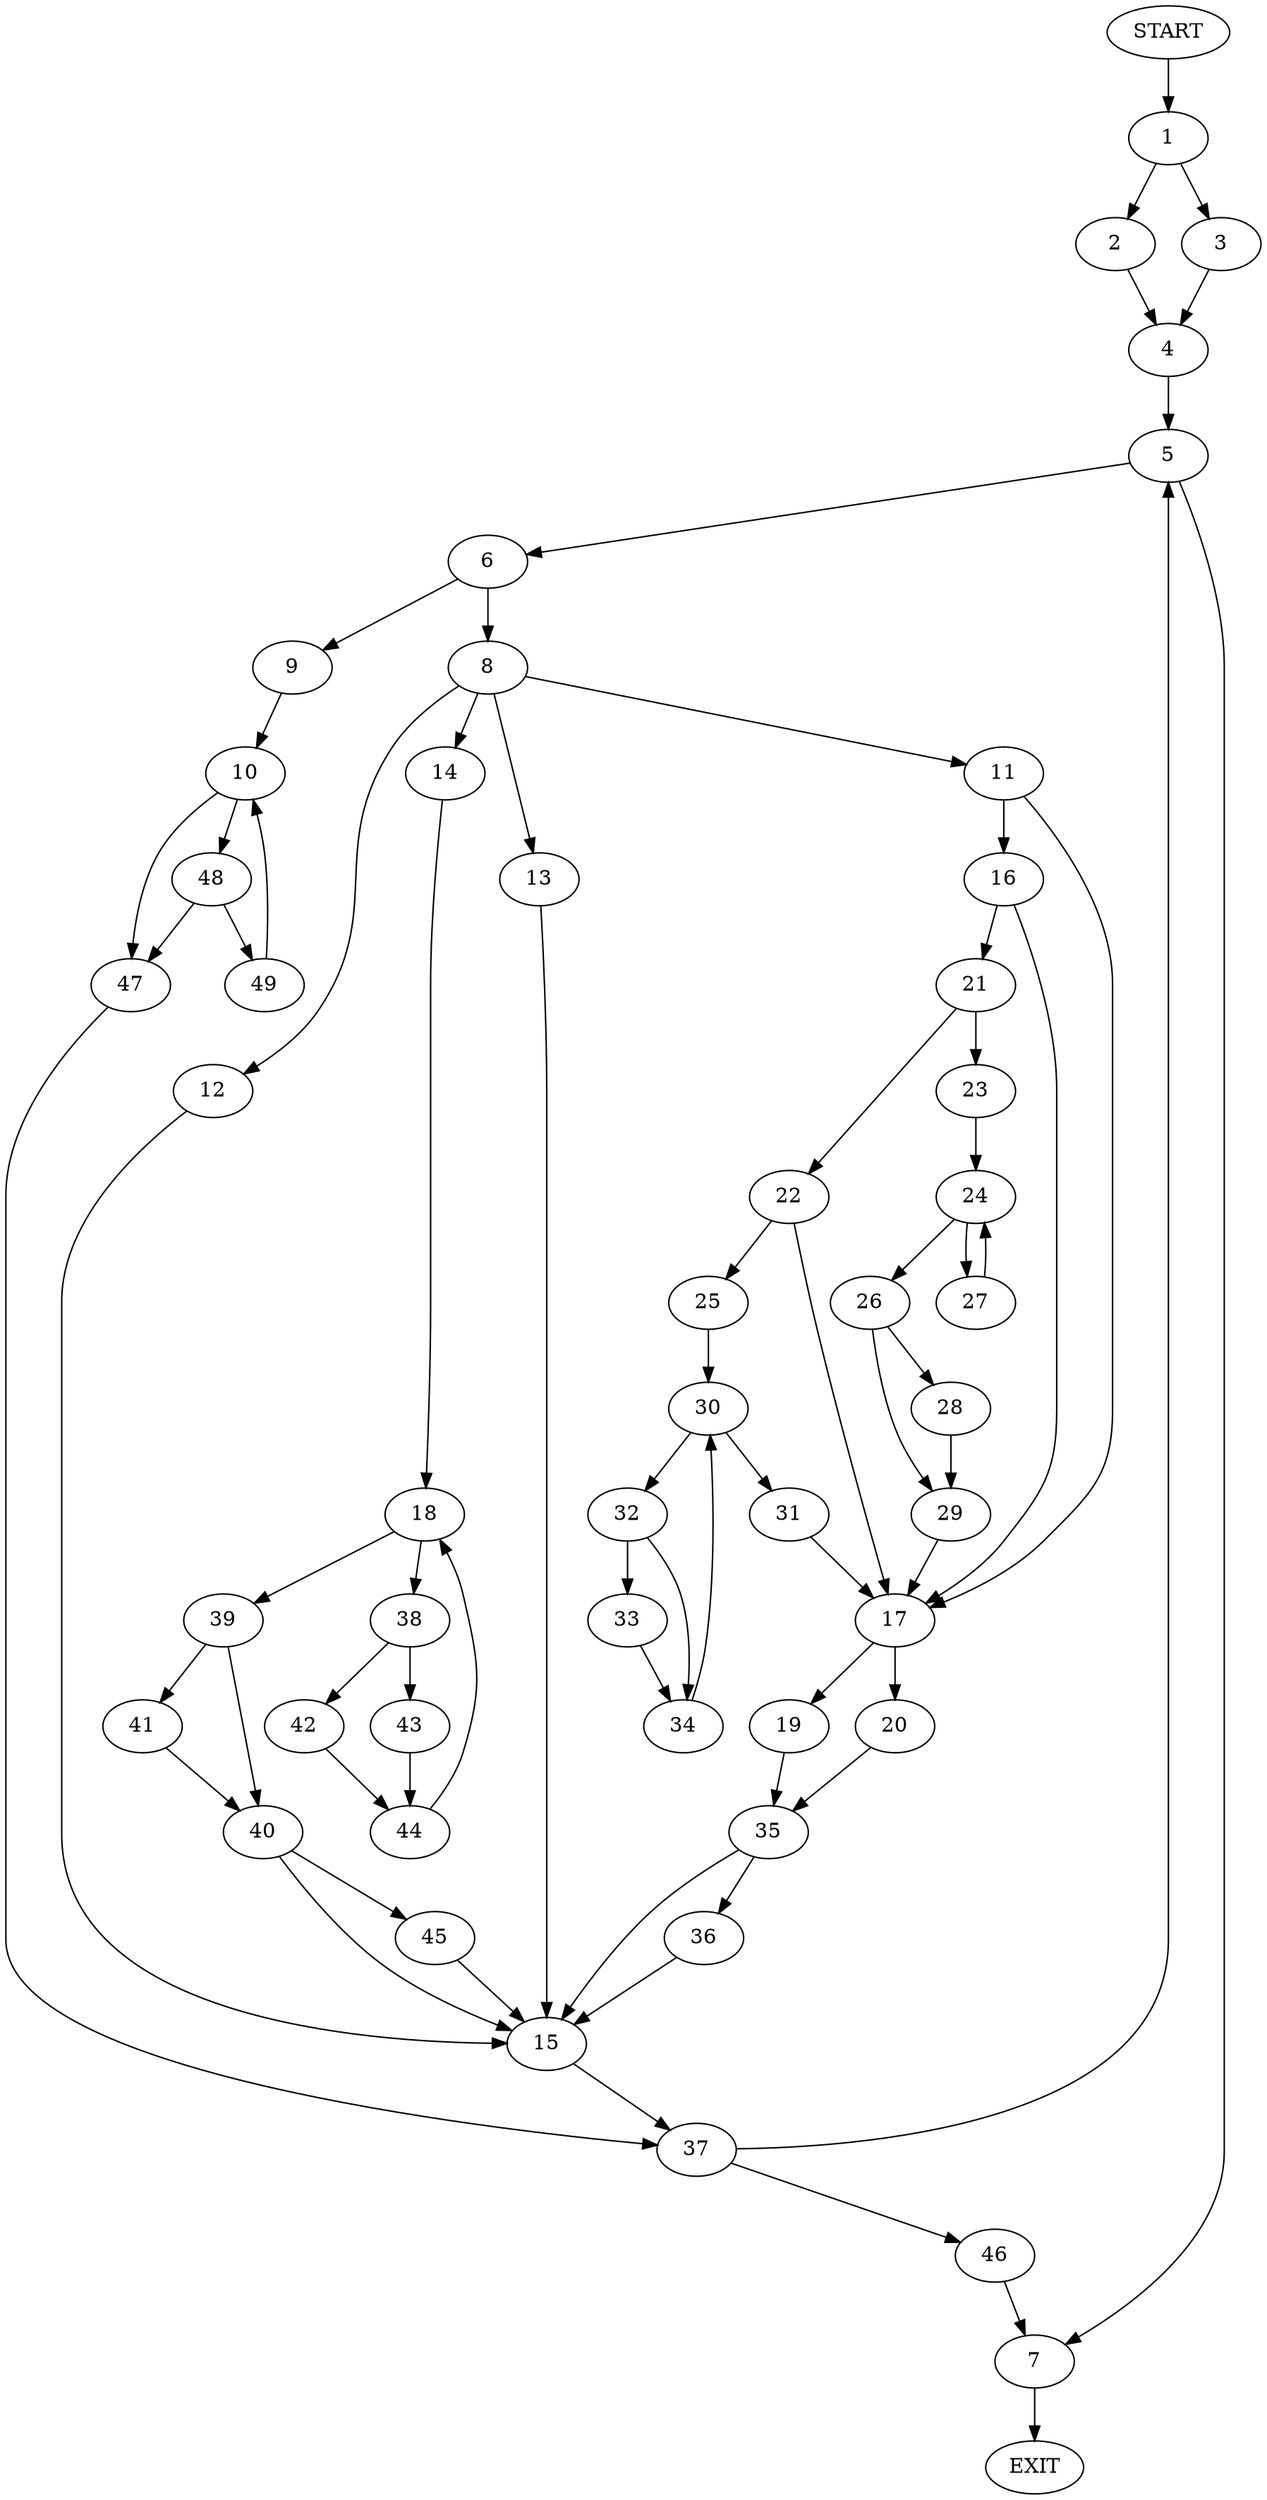 digraph {
0 [label="START"]
50 [label="EXIT"]
0 -> 1
1 -> 2
1 -> 3
3 -> 4
2 -> 4
4 -> 5
5 -> 6
5 -> 7
7 -> 50
6 -> 8
6 -> 9
9 -> 10
8 -> 11
8 -> 12
8 -> 13
8 -> 14
12 -> 15
13 -> 15
11 -> 16
11 -> 17
14 -> 18
17 -> 19
17 -> 20
16 -> 21
16 -> 17
21 -> 22
21 -> 23
23 -> 24
22 -> 17
22 -> 25
24 -> 26
24 -> 27
26 -> 28
26 -> 29
27 -> 24
28 -> 29
29 -> 17
25 -> 30
30 -> 31
30 -> 32
31 -> 17
32 -> 33
32 -> 34
33 -> 34
34 -> 30
20 -> 35
19 -> 35
35 -> 15
35 -> 36
15 -> 37
36 -> 15
18 -> 38
18 -> 39
39 -> 40
39 -> 41
38 -> 42
38 -> 43
43 -> 44
42 -> 44
44 -> 18
40 -> 15
40 -> 45
41 -> 40
45 -> 15
37 -> 5
37 -> 46
10 -> 47
10 -> 48
48 -> 49
48 -> 47
47 -> 37
49 -> 10
46 -> 7
}
